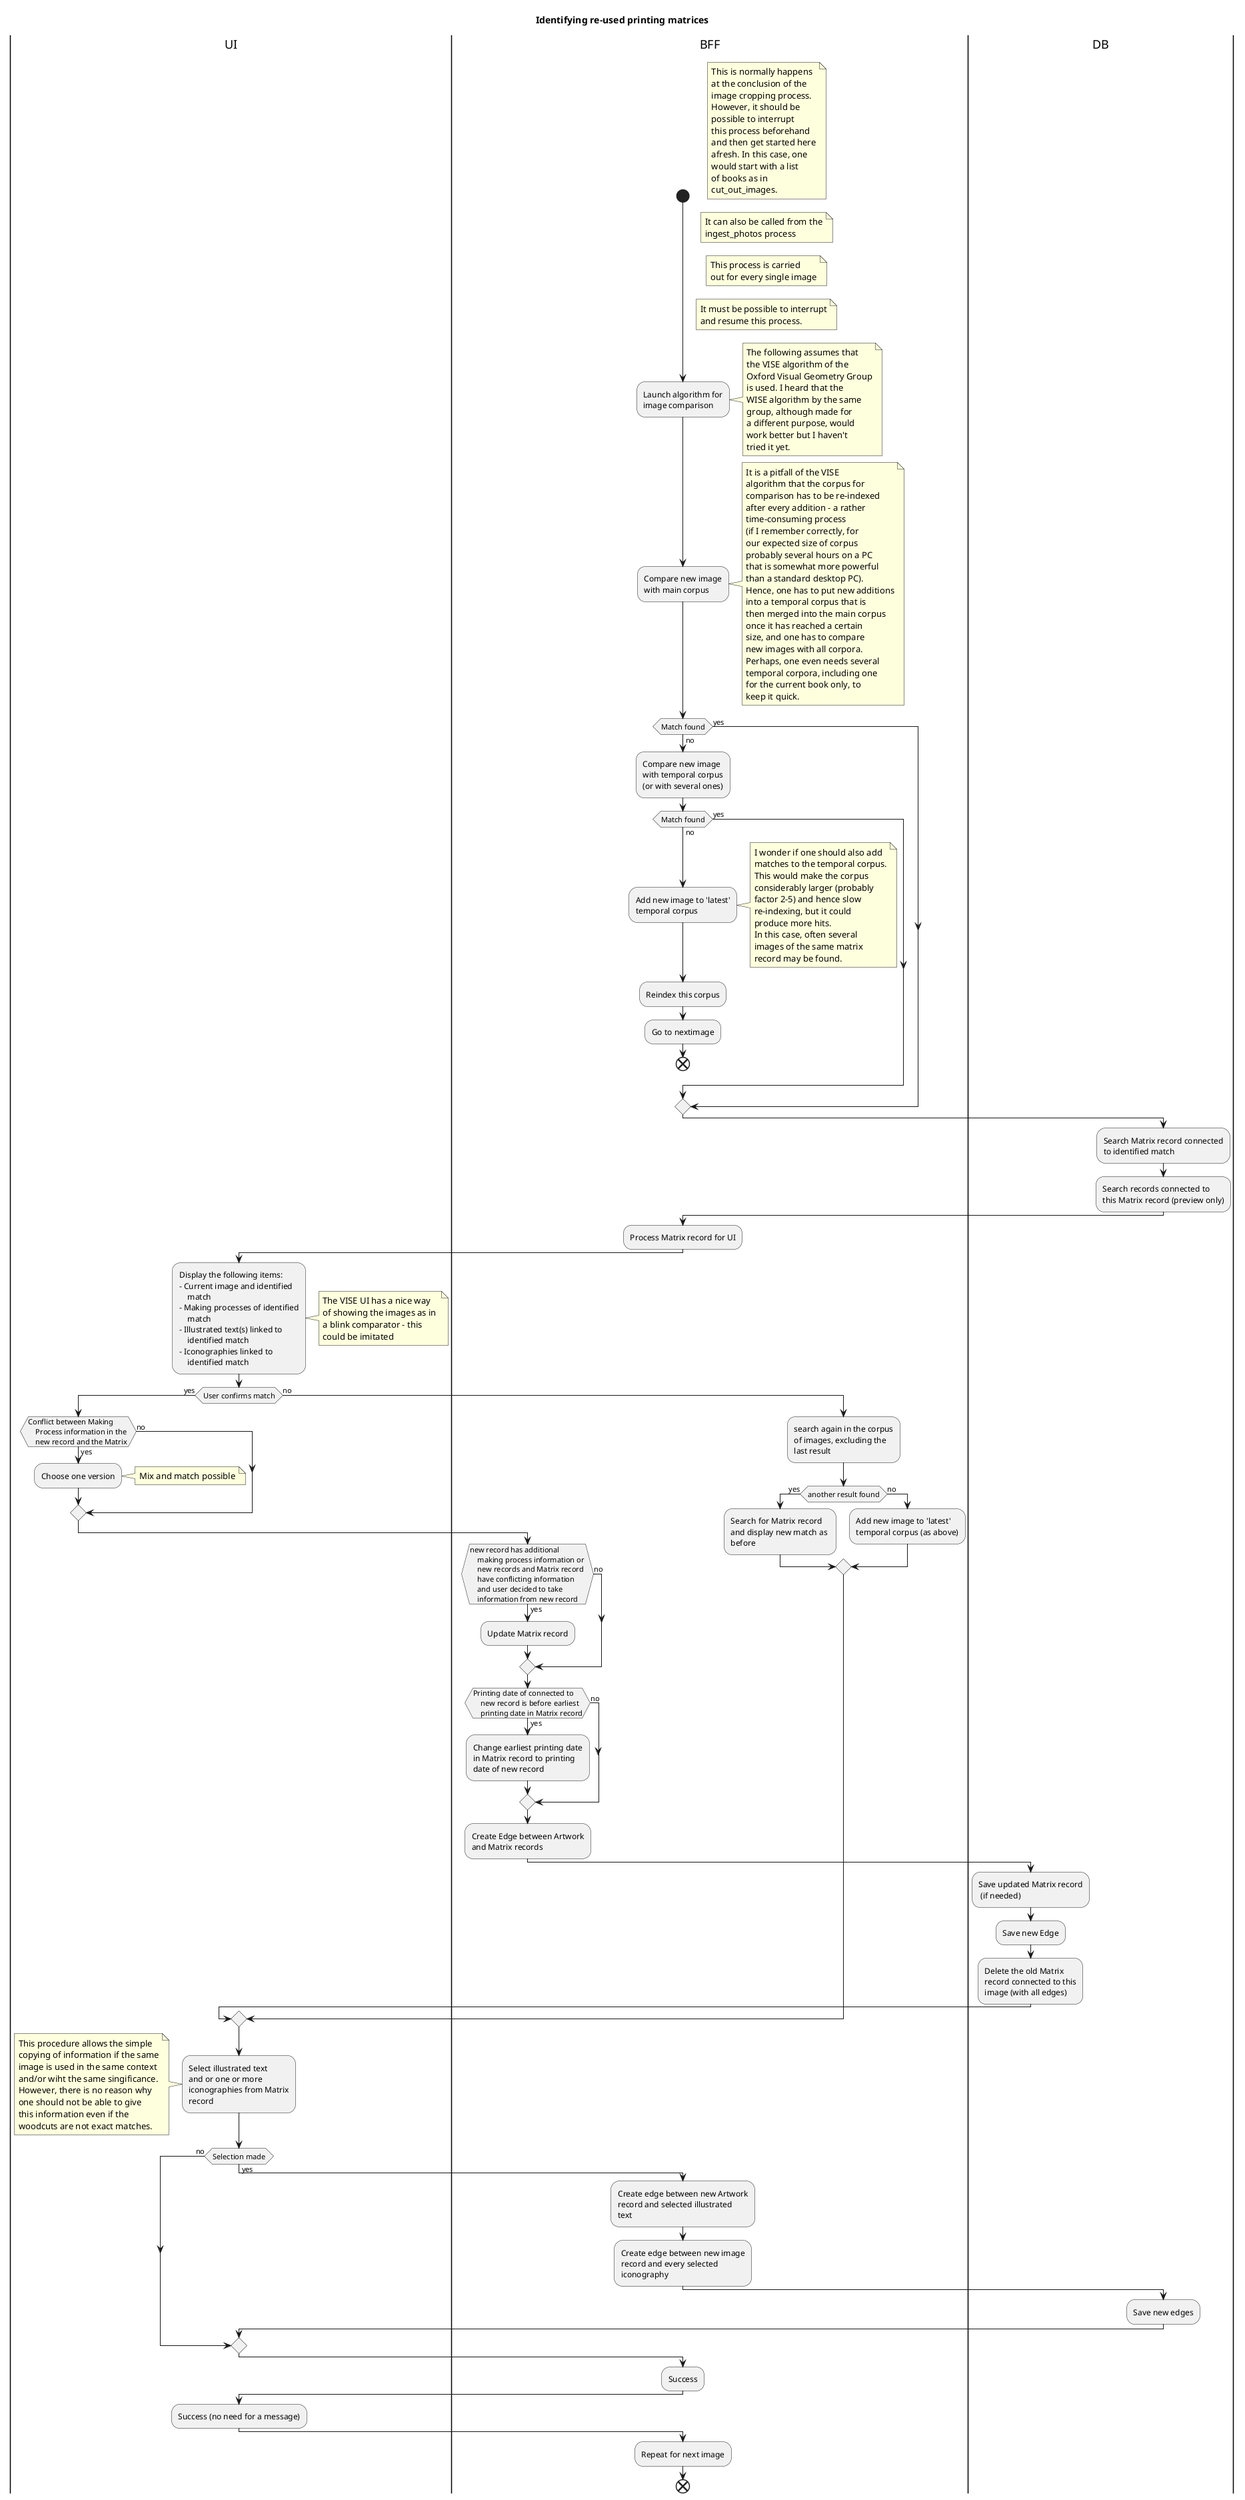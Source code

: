 @startuml
title Identifying re-used printing matrices
|UI|
|BFF|
start
note right
This is normally happens
at the conclusion of the
image cropping process. 
However, it should be 
possible to interrupt
this process beforehand
and then get started here
afresh. In this case, one
would start with a list
of books as in 
cut_out_images. 
end note
note right
It can also be called from the
ingest_photos process
end note
note right
This process is carried
out for every single image
end note
note right
It must be possible to interrupt
and resume this process. 
end note
:Launch algorithm for
image comparison;
note right
The following assumes that
the VISE algorithm of the 
Oxford Visual Geometry Group
is used. I heard that the 
WISE algorithm by the same
group, although made for
a different purpose, would
work better but I haven't
tried it yet. 
end note
:Compare new image
with main corpus;
note right
It is a pitfall of the VISE
algorithm that the corpus for
comparison has to be re-indexed
after every addition - a rather
time-consuming process
(if I remember correctly, for 
our expected size of corpus
probably several hours on a PC
that is somewhat more powerful
than a standard desktop PC).
Hence, one has to put new additions
into a temporal corpus that is
then merged into the main corpus
once it has reached a certain 
size, and one has to compare
new images with all corpora. 
Perhaps, one even needs several
temporal corpora, including one
for the current book only, to 
keep it quick. 
end note
if (Match found) then (yes)
else (no)
    :Compare new image
    with temporal corpus
    (or with several ones);
    if (Match found) then (yes)
    else (no)
        :Add new image to 'latest'
        temporal corpus;
        note right
        I wonder if one should also add
        matches to the temporal corpus.
        This would make the corpus
        considerably larger (probably
        factor 2-5) and hence slow
        re-indexing, but it could 
        produce more hits. 
        In this case, often several
        images of the same matrix
        record may be found. 
        end note
        :Reindex this corpus;
        :Go to nextimage;
        end
    end if
end if
|DB| 
:Search Matrix record connected
to identified match;
:Search records connected to
this Matrix record (preview only);
|BFF|
:Process Matrix record for UI;
|UI|
:Display the following items:
- Current image and identified
    match
- Making processes of identified
    match
- Illustrated text(s) linked to
    identified match
- Iconographies linked to
    identified match;
note right
The VISE UI has a nice way
of showing the images as in 
a blink comparator - this
could be imitated
end note
if (User confirms match) then (yes)
    if (Conflict between Making
    Process information in the 
    new record and the Matrix) then (yes)
        :Choose one version;
        note right
        Mix and match possible
        end note
    else (no)
    end if
    |BFF|
    if (new record has additional
    making process information or 
    new records and Matrix record
    have conflicting information
    and user decided to take 
    information from new record) then (yes)
        :Update Matrix record;
    else (no)
    end if
    if (Printing date of connected to
    new record is before earliest 
    printing date in Matrix record) then (yes)
        :Change earliest printing date
        in Matrix record to printing
        date of new record;
    else (no)
    end if 
    :Create Edge between Artwork
    and Matrix records;
    |DB|
    :Save updated Matrix record
     (if needed);
    :Save new Edge; 
    :Delete the old Matrix
    record connected to this
    image (with all edges);
    

else (no)
    |BFF|
    :search again in the corpus
    of images, excluding the 
    last result;
    if (another result found) then (yes)
        :Search for Matrix record
        and display new match as 
        before;
    else (no)
        |BFF|
        :Add new image to 'latest'
        temporal corpus (as above);
end if    
end if 
|UI|
:Select illustrated text
and or one or more 
iconographies from Matrix
record;
note left
This procedure allows the simple
copying of information if the same
image is used in the same context
and/or wiht the same singificance.
However, there is no reason why
one should not be able to give
this information even if the
woodcuts are not exact matches. 
end note

if (Selection made) then (yes)
    |BFF|
    :Create edge between new Artwork
    record and selected illustrated 
    text;
    :Create edge between new image
    record and every selected 
    iconography;
    |DB|
    :Save new edges;
else (no)
end if 
|BFF|
:Success;
|UI|
:Success (no need for a message);
|BFF|
:Repeat for next image;
end
@enduml





    
